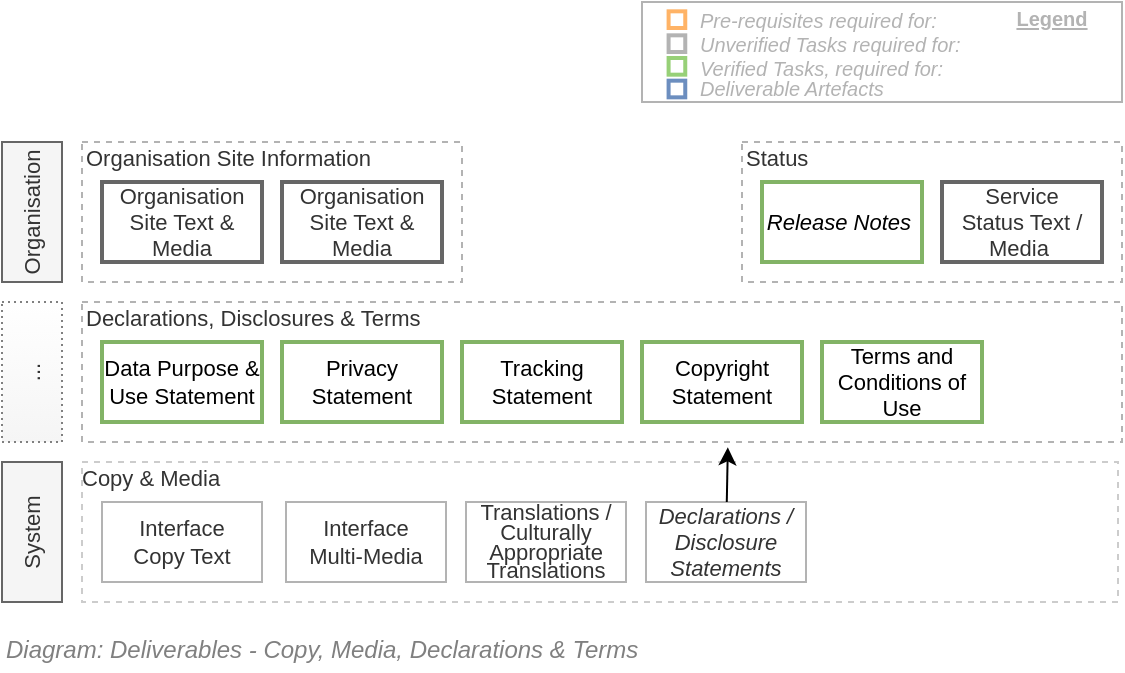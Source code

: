 <mxfile version="17.5.0" type="google"><diagram id="nnGjPWsfIn1uKDcZ8b9N" name="Content Copy/Media"><mxGraphModel grid="1" page="1" gridSize="10" guides="1" tooltips="1" connect="1" arrows="1" fold="1" pageScale="1" pageWidth="827" pageHeight="1169" math="0" shadow="0"><root><mxCell id="ARRusTU84ueJQIc1IzEf-0"/><mxCell id="ARRusTU84ueJQIc1IzEf-1" value="Diagram" parent="ARRusTU84ueJQIc1IzEf-0"/><mxCell id="ARRusTU84ueJQIc1IzEf-2" value="Declarations, Disclosures &amp;amp; Terms" style="rounded=0;whiteSpace=wrap;html=1;shadow=0;glass=0;comic=0;strokeColor=#B3B3B3;fillColor=none;fontSize=11;align=left;fontColor=#333333;recursiveResize=0;container=1;collapsible=0;verticalAlign=top;spacing=2;spacingTop=-5;dashed=1;" vertex="1" parent="ARRusTU84ueJQIc1IzEf-1"><mxGeometry x="160" y="310" width="520" height="70" as="geometry"/></mxCell><mxCell id="ARRusTU84ueJQIc1IzEf-9" value="Terms and Conditions of Use" style="rounded=0;whiteSpace=wrap;html=1;shadow=0;glass=0;comic=0;strokeColor=#82b366;fontSize=11;align=center;recursiveResize=0;container=1;collapsible=0;fillColor=none;strokeWidth=2;" vertex="1" parent="ARRusTU84ueJQIc1IzEf-2"><mxGeometry x="370" y="20" width="80" height="40" as="geometry"/></mxCell><mxCell id="ARRusTU84ueJQIc1IzEf-3" value="Privacy Statement" style="rounded=0;whiteSpace=wrap;html=1;shadow=0;glass=0;comic=0;strokeColor=#82b366;fontSize=11;align=center;recursiveResize=0;container=1;collapsible=0;fillColor=none;strokeWidth=2;" vertex="1" parent="ARRusTU84ueJQIc1IzEf-2"><mxGeometry x="100.0" y="20" width="80" height="40" as="geometry"/></mxCell><mxCell id="ARRusTU84ueJQIc1IzEf-5" value="Copyright Statement" style="rounded=0;whiteSpace=wrap;html=1;shadow=0;glass=0;comic=0;strokeColor=#82b366;fontSize=11;align=center;recursiveResize=0;container=1;collapsible=0;fillColor=none;strokeWidth=2;" vertex="1" parent="ARRusTU84ueJQIc1IzEf-2"><mxGeometry x="280" y="20" width="80" height="40" as="geometry"/></mxCell><mxCell id="ARRusTU84ueJQIc1IzEf-7" value="Tracking Statement" style="rounded=0;whiteSpace=wrap;html=1;shadow=0;glass=0;comic=0;strokeColor=#82b366;fontSize=11;align=center;recursiveResize=0;container=1;collapsible=0;fillColor=none;strokeWidth=2;" vertex="1" parent="ARRusTU84ueJQIc1IzEf-2"><mxGeometry x="190.0" y="20" width="80" height="40" as="geometry"/></mxCell><mxCell id="AP1jUPQCnmH50ThlzQJ3-0" value="Status" style="rounded=0;whiteSpace=wrap;html=1;shadow=0;glass=0;comic=0;strokeColor=#B3B3B3;fillColor=none;fontSize=11;align=left;fontColor=#333333;recursiveResize=0;container=1;collapsible=0;verticalAlign=top;spacing=2;spacingTop=-5;dashed=1;" vertex="1" parent="ARRusTU84ueJQIc1IzEf-1"><mxGeometry x="490" y="230" width="190" height="70" as="geometry"/></mxCell><mxCell id="AP1jUPQCnmH50ThlzQJ3-2" value="&lt;i&gt;Release Notes&amp;nbsp;&lt;/i&gt;" style="rounded=0;whiteSpace=wrap;html=1;shadow=0;glass=0;comic=0;strokeColor=#82b366;fontSize=11;align=center;recursiveResize=0;container=1;collapsible=0;fillColor=none;strokeWidth=2;" vertex="1" parent="AP1jUPQCnmH50ThlzQJ3-0"><mxGeometry x="10" y="20" width="80" height="40" as="geometry"/></mxCell><mxCell id="J2G4aBs35NUpTnAyR4YO-9" value="Service &lt;br&gt;Status Text / Media&amp;nbsp;" style="rounded=0;whiteSpace=wrap;html=1;shadow=0;glass=0;comic=0;strokeColor=#666666;fontSize=11;align=center;fontColor=#333333;recursiveResize=0;container=1;collapsible=0;fillColor=none;strokeWidth=2;" vertex="1" parent="AP1jUPQCnmH50ThlzQJ3-0"><mxGeometry x="100" y="20" width="80" height="40" as="geometry"/></mxCell><mxCell id="rDrdsFn6FX3ZQ7wdUuO3-0" value="Organisation Site Information" style="rounded=0;whiteSpace=wrap;html=1;shadow=0;glass=0;comic=0;strokeColor=#B3B3B3;fillColor=none;fontSize=11;align=left;fontColor=#333333;recursiveResize=0;container=1;collapsible=0;verticalAlign=top;spacing=2;spacingTop=-5;dashed=1;" vertex="1" parent="ARRusTU84ueJQIc1IzEf-1"><mxGeometry x="160" y="230" width="190" height="70" as="geometry"/></mxCell><mxCell id="rDrdsFn6FX3ZQ7wdUuO3-3" value="Organisation Site Text &amp;amp; Media" style="rounded=0;whiteSpace=wrap;html=1;shadow=0;glass=0;comic=0;strokeColor=#666666;fontSize=11;align=center;fontColor=#333333;recursiveResize=0;container=1;collapsible=0;strokeWidth=2;fillColor=none;" vertex="1" parent="rDrdsFn6FX3ZQ7wdUuO3-0"><mxGeometry x="10" y="20" width="80" height="40" as="geometry"/></mxCell><mxCell id="J2G4aBs35NUpTnAyR4YO-7" value="Organisation Site Text &amp;amp; Media" style="rounded=0;whiteSpace=wrap;html=1;shadow=0;glass=0;comic=0;strokeColor=#666666;fontSize=11;align=center;fontColor=#333333;recursiveResize=0;container=1;collapsible=0;strokeWidth=2;fillColor=none;" vertex="1" parent="rDrdsFn6FX3ZQ7wdUuO3-0"><mxGeometry x="100" y="20" width="80" height="40" as="geometry"/></mxCell><mxCell id="J2G4aBs35NUpTnAyR4YO-0" value="Copy &amp;amp; Media" style="rounded=0;whiteSpace=wrap;html=1;shadow=0;glass=0;comic=0;strokeColor=#CCCCCC;fillColor=none;fontSize=11;align=left;fontColor=#333333;recursiveResize=0;container=1;collapsible=0;verticalAlign=top;absoluteArcSize=1;spacing=0;spacingTop=-3;dashed=1;" vertex="1" parent="ARRusTU84ueJQIc1IzEf-1"><mxGeometry x="160" y="390" width="518" height="70" as="geometry"/></mxCell><mxCell id="J2G4aBs35NUpTnAyR4YO-1" value="Declarations / Disclosure&lt;br style=&quot;font-size: 11px&quot;&gt;Statements" style="rounded=0;whiteSpace=wrap;html=1;shadow=0;glass=0;comic=0;strokeColor=#B3B3B3;fillColor=none;fontSize=11;align=center;fontColor=#333333;recursiveResize=0;container=1;collapsible=0;fontStyle=2" vertex="1" parent="J2G4aBs35NUpTnAyR4YO-0"><mxGeometry x="282" y="20" width="80" height="40" as="geometry"/></mxCell><mxCell id="J2G4aBs35NUpTnAyR4YO-2" value="&lt;p style=&quot;line-height: 90%&quot;&gt;Translations / Culturally Appropriate Translations&lt;/p&gt;" style="rounded=0;whiteSpace=wrap;html=1;shadow=0;glass=0;comic=0;strokeColor=#B3B3B3;fillColor=none;fontSize=11;align=center;fontColor=#333333;recursiveResize=0;container=1;collapsible=0;" vertex="1" parent="J2G4aBs35NUpTnAyR4YO-0"><mxGeometry x="192" y="20" width="80" height="40" as="geometry"/></mxCell><mxCell id="J2G4aBs35NUpTnAyR4YO-3" value="Interface &lt;br&gt;Copy Text" style="rounded=0;whiteSpace=wrap;html=1;shadow=0;glass=0;comic=0;strokeColor=#B3B3B3;fillColor=none;fontSize=11;align=center;fontColor=#333333;recursiveResize=0;container=1;collapsible=0;" vertex="1" parent="J2G4aBs35NUpTnAyR4YO-0"><mxGeometry x="10" y="20" width="80" height="40" as="geometry"/></mxCell><mxCell id="J2G4aBs35NUpTnAyR4YO-4" value="Interface &lt;br&gt;Multi-Media" style="rounded=0;whiteSpace=wrap;html=1;shadow=0;glass=0;comic=0;strokeColor=#B3B3B3;fillColor=none;fontSize=11;align=center;fontColor=#333333;recursiveResize=0;container=1;collapsible=0;" vertex="1" parent="J2G4aBs35NUpTnAyR4YO-0"><mxGeometry x="102" y="20" width="80" height="40" as="geometry"/></mxCell><mxCell id="J2G4aBs35NUpTnAyR4YO-11" value="Organisation" style="rounded=0;whiteSpace=wrap;html=1;shadow=0;glass=0;comic=0;strokeColor=#666666;fillColor=#f5f5f5;fontSize=11;align=center;fontColor=#333333;recursiveResize=0;container=1;collapsible=0;horizontal=0;" vertex="1" parent="ARRusTU84ueJQIc1IzEf-1"><mxGeometry x="120" y="230" width="30" height="70" as="geometry"/></mxCell><mxCell id="J2G4aBs35NUpTnAyR4YO-12" value="System" style="rounded=0;whiteSpace=wrap;html=1;shadow=0;glass=0;comic=0;strokeColor=#666666;fillColor=#f5f5f5;fontSize=11;align=center;fontColor=#333333;recursiveResize=0;container=1;collapsible=0;horizontal=0;" vertex="1" parent="ARRusTU84ueJQIc1IzEf-1"><mxGeometry x="120" y="390" width="30" height="70" as="geometry"/></mxCell><mxCell id="J2G4aBs35NUpTnAyR4YO-14" value="..." style="rounded=0;whiteSpace=wrap;html=1;shadow=0;glass=0;comic=0;fillColor=#f5f5f5;fontSize=11;align=center;fontColor=#333333;recursiveResize=0;container=1;collapsible=0;horizontal=0;gradientColor=#ffffff;gradientDirection=north;dashed=1;dashPattern=1 2;strokeColor=#808080;" vertex="1" parent="ARRusTU84ueJQIc1IzEf-1"><mxGeometry x="120" y="310" width="30" height="70" as="geometry"/></mxCell><mxCell id="pDzvAbm3fN2TudHdxs0U-0" value="Legend" parent="ARRusTU84ueJQIc1IzEf-0"/><mxCell id="pDzvAbm3fN2TudHdxs0U-1" value="" style="rounded=0;whiteSpace=wrap;html=1;fontSize=10;align=left;container=1;collapsible=0;fontColor=#B3B3B3;strokeColor=#B3B3B3;" vertex="1" parent="pDzvAbm3fN2TudHdxs0U-0"><mxGeometry x="440" y="160" width="240" height="50" as="geometry"/></mxCell><mxCell id="pDzvAbm3fN2TudHdxs0U-2" value="" style="whiteSpace=wrap;html=1;aspect=fixed;fillColor=none;fontSize=10;align=left;fontStyle=2;strokeWidth=2;strokeColor=#FFB366;" vertex="1" parent="pDzvAbm3fN2TudHdxs0U-1"><mxGeometry x="13.294" y="4.667" width="8.333" height="8.333" as="geometry"/></mxCell><mxCell id="pDzvAbm3fN2TudHdxs0U-3" value="" style="whiteSpace=wrap;html=1;aspect=fixed;fillColor=none;fontSize=10;align=left;fontStyle=2;strokeWidth=2;strokeColor=#97D077;" vertex="1" parent="pDzvAbm3fN2TudHdxs0U-1"><mxGeometry x="13.294" y="28" width="8.333" height="8.333" as="geometry"/></mxCell><mxCell id="pDzvAbm3fN2TudHdxs0U-4" value="" style="whiteSpace=wrap;html=1;aspect=fixed;strokeColor=#6c8ebf;fontSize=10;align=left;fontStyle=2;strokeWidth=2;fillColor=none;" vertex="1" parent="pDzvAbm3fN2TudHdxs0U-1"><mxGeometry x="13.294" y="39.333" width="8.333" height="8.333" as="geometry"/></mxCell><mxCell id="pDzvAbm3fN2TudHdxs0U-5" value="Pre-requisites required for:" style="text;html=1;strokeColor=none;fillColor=none;align=left;verticalAlign=middle;whiteSpace=wrap;rounded=0;fontSize=10;fontStyle=2;fontColor=#B3B3B3;" vertex="1" parent="pDzvAbm3fN2TudHdxs0U-1"><mxGeometry x="26.595" y="4.667" width="213.405" height="8.333" as="geometry"/></mxCell><mxCell id="pDzvAbm3fN2TudHdxs0U-6" value="Verified Tasks, required for:" style="text;html=1;strokeColor=none;fillColor=none;align=left;verticalAlign=middle;whiteSpace=wrap;rounded=0;fontSize=10;fontStyle=2;fontColor=#B3B3B3;" vertex="1" parent="pDzvAbm3fN2TudHdxs0U-1"><mxGeometry x="26.59" y="30" width="213.41" height="6.33" as="geometry"/></mxCell><mxCell id="pDzvAbm3fN2TudHdxs0U-7" value="Deliverable Artefacts" style="text;html=1;strokeColor=none;fillColor=none;align=left;verticalAlign=middle;whiteSpace=wrap;rounded=0;fontSize=10;fontStyle=2;fontColor=#B3B3B3;" vertex="1" parent="pDzvAbm3fN2TudHdxs0U-1"><mxGeometry x="26.595" y="39.333" width="213.405" height="8.333" as="geometry"/></mxCell><mxCell id="pDzvAbm3fN2TudHdxs0U-8" value="Legend" style="text;html=1;strokeColor=none;fillColor=none;align=center;verticalAlign=middle;whiteSpace=wrap;rounded=0;fontSize=10;fontStyle=5;fontColor=#B3B3B3;" vertex="1" parent="pDzvAbm3fN2TudHdxs0U-1"><mxGeometry x="180" width="50" height="16.67" as="geometry"/></mxCell><mxCell id="pDzvAbm3fN2TudHdxs0U-9" value="" style="whiteSpace=wrap;html=1;aspect=fixed;fontSize=10;align=left;fontStyle=2;strokeWidth=2;fontColor=#333333;fillColor=none;strokeColor=#B3B3B3;" vertex="1" parent="pDzvAbm3fN2TudHdxs0U-1"><mxGeometry x="13.294" y="16.667" width="8.333" height="8.333" as="geometry"/></mxCell><mxCell id="pDzvAbm3fN2TudHdxs0U-10" value="Unverified Tasks required for:" style="text;html=1;strokeColor=none;fillColor=none;align=left;verticalAlign=middle;whiteSpace=wrap;rounded=0;fontSize=10;fontStyle=2;fontColor=#B3B3B3;" vertex="1" parent="pDzvAbm3fN2TudHdxs0U-1"><mxGeometry x="26.595" y="16.667" width="213.405" height="8.333" as="geometry"/></mxCell><mxCell id="ml5lOYIMjX0aTEX8zZND-0" value="Title/Diagram" parent="ARRusTU84ueJQIc1IzEf-0"/><mxCell id="gxcGDQSSU3nirBm16a4c-0" value="&lt;font style=&quot;font-size: 12px&quot;&gt;Diagram: Deliverables - Copy, Media, Declarations &amp;amp; Terms&lt;br&gt;&lt;/font&gt;" style="text;strokeColor=none;fillColor=none;html=1;fontSize=24;fontStyle=2;verticalAlign=middle;align=left;shadow=0;glass=0;comic=0;opacity=30;fontColor=#808080;rounded=0;" vertex="1" parent="ml5lOYIMjX0aTEX8zZND-0"><mxGeometry x="120" y="470" width="520" height="20" as="geometry"/></mxCell><mxCell id="EhUNpSTTKv5VmR5ZQrUo-0" value="Data Purpose &amp;amp; Use Statement" style="rounded=0;whiteSpace=wrap;html=1;shadow=0;glass=0;comic=0;strokeColor=#82b366;fontSize=11;align=center;recursiveResize=0;container=1;collapsible=0;fillColor=none;strokeWidth=2;" vertex="1" parent="ml5lOYIMjX0aTEX8zZND-0"><mxGeometry x="170.0" y="330" width="80" height="40" as="geometry"/></mxCell><mxCell id="wzfycQju8Wlvr_JnVX15-0" style="rounded=0;orthogonalLoop=1;jettySize=auto;html=1;entryX=0.621;entryY=1.038;entryDx=0;entryDy=0;entryPerimeter=0;" edge="1" parent="ml5lOYIMjX0aTEX8zZND-0" source="J2G4aBs35NUpTnAyR4YO-1" target="ARRusTU84ueJQIc1IzEf-2"><mxGeometry relative="1" as="geometry"/></mxCell></root></mxGraphModel></diagram></mxfile>